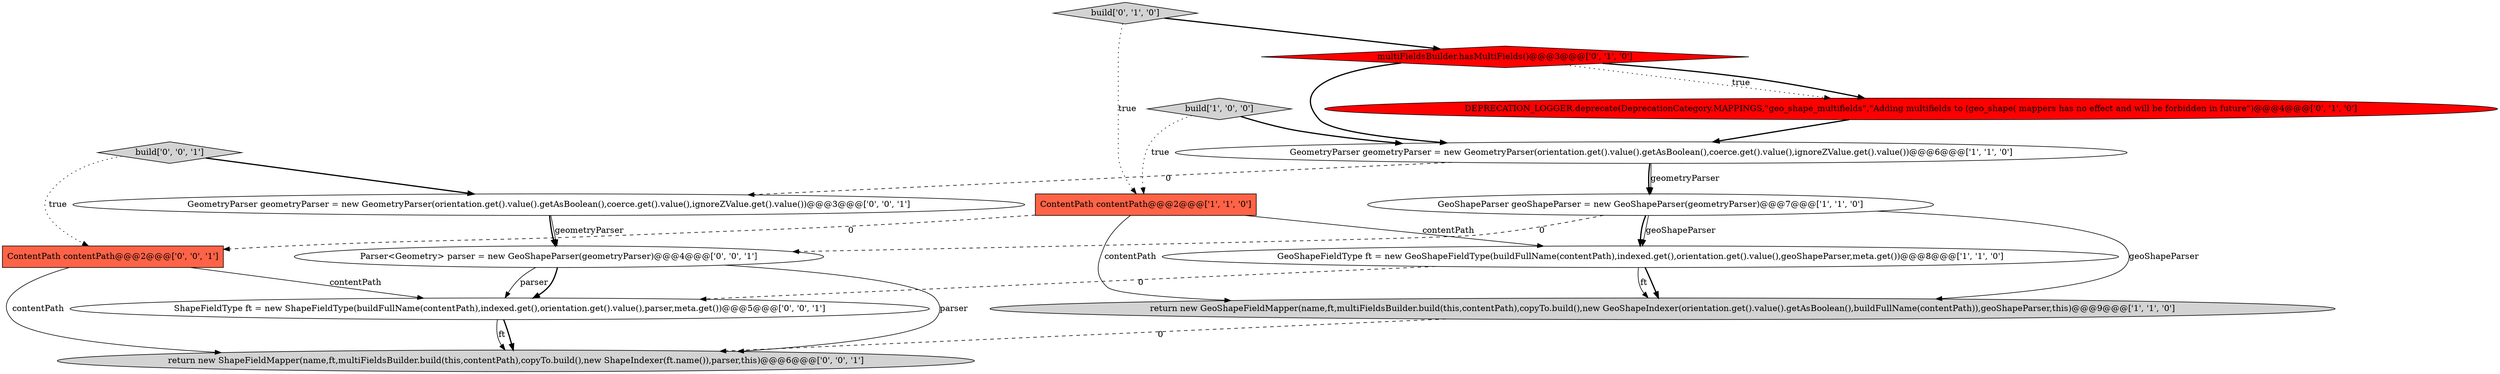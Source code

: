 digraph {
0 [style = filled, label = "GeometryParser geometryParser = new GeometryParser(orientation.get().value().getAsBoolean(),coerce.get().value(),ignoreZValue.get().value())@@@6@@@['1', '1', '0']", fillcolor = white, shape = ellipse image = "AAA0AAABBB1BBB"];
5 [style = filled, label = "build['1', '0', '0']", fillcolor = lightgray, shape = diamond image = "AAA0AAABBB1BBB"];
6 [style = filled, label = "multiFieldsBuilder.hasMultiFields()@@@3@@@['0', '1', '0']", fillcolor = red, shape = diamond image = "AAA1AAABBB2BBB"];
3 [style = filled, label = "ContentPath contentPath@@@2@@@['1', '1', '0']", fillcolor = tomato, shape = box image = "AAA0AAABBB1BBB"];
9 [style = filled, label = "GeometryParser geometryParser = new GeometryParser(orientation.get().value().getAsBoolean(),coerce.get().value(),ignoreZValue.get().value())@@@3@@@['0', '0', '1']", fillcolor = white, shape = ellipse image = "AAA0AAABBB3BBB"];
8 [style = filled, label = "DEPRECATION_LOGGER.deprecate(DeprecationCategory.MAPPINGS,\"geo_shape_multifields\",\"Adding multifields to (geo_shape( mappers has no effect and will be forbidden in future\")@@@4@@@['0', '1', '0']", fillcolor = red, shape = ellipse image = "AAA1AAABBB2BBB"];
13 [style = filled, label = "ShapeFieldType ft = new ShapeFieldType(buildFullName(contentPath),indexed.get(),orientation.get().value(),parser,meta.get())@@@5@@@['0', '0', '1']", fillcolor = white, shape = ellipse image = "AAA0AAABBB3BBB"];
12 [style = filled, label = "build['0', '0', '1']", fillcolor = lightgray, shape = diamond image = "AAA0AAABBB3BBB"];
7 [style = filled, label = "build['0', '1', '0']", fillcolor = lightgray, shape = diamond image = "AAA0AAABBB2BBB"];
14 [style = filled, label = "ContentPath contentPath@@@2@@@['0', '0', '1']", fillcolor = tomato, shape = box image = "AAA0AAABBB3BBB"];
4 [style = filled, label = "GeoShapeParser geoShapeParser = new GeoShapeParser(geometryParser)@@@7@@@['1', '1', '0']", fillcolor = white, shape = ellipse image = "AAA0AAABBB1BBB"];
1 [style = filled, label = "return new GeoShapeFieldMapper(name,ft,multiFieldsBuilder.build(this,contentPath),copyTo.build(),new GeoShapeIndexer(orientation.get().value().getAsBoolean(),buildFullName(contentPath)),geoShapeParser,this)@@@9@@@['1', '1', '0']", fillcolor = lightgray, shape = ellipse image = "AAA0AAABBB1BBB"];
10 [style = filled, label = "return new ShapeFieldMapper(name,ft,multiFieldsBuilder.build(this,contentPath),copyTo.build(),new ShapeIndexer(ft.name()),parser,this)@@@6@@@['0', '0', '1']", fillcolor = lightgray, shape = ellipse image = "AAA0AAABBB3BBB"];
11 [style = filled, label = "Parser<Geometry> parser = new GeoShapeParser(geometryParser)@@@4@@@['0', '0', '1']", fillcolor = white, shape = ellipse image = "AAA0AAABBB3BBB"];
2 [style = filled, label = "GeoShapeFieldType ft = new GeoShapeFieldType(buildFullName(contentPath),indexed.get(),orientation.get().value(),geoShapeParser,meta.get())@@@8@@@['1', '1', '0']", fillcolor = white, shape = ellipse image = "AAA0AAABBB1BBB"];
14->10 [style = solid, label="contentPath"];
13->10 [style = bold, label=""];
0->4 [style = solid, label="geometryParser"];
9->11 [style = bold, label=""];
4->2 [style = solid, label="geoShapeParser"];
2->1 [style = bold, label=""];
3->2 [style = solid, label="contentPath"];
3->1 [style = solid, label="contentPath"];
9->11 [style = solid, label="geometryParser"];
6->0 [style = bold, label=""];
4->2 [style = bold, label=""];
1->10 [style = dashed, label="0"];
5->3 [style = dotted, label="true"];
4->1 [style = solid, label="geoShapeParser"];
11->13 [style = solid, label="parser"];
12->9 [style = bold, label=""];
8->0 [style = bold, label=""];
12->14 [style = dotted, label="true"];
14->13 [style = solid, label="contentPath"];
5->0 [style = bold, label=""];
13->10 [style = solid, label="ft"];
0->4 [style = bold, label=""];
2->1 [style = solid, label="ft"];
6->8 [style = dotted, label="true"];
7->3 [style = dotted, label="true"];
2->13 [style = dashed, label="0"];
11->13 [style = bold, label=""];
6->8 [style = bold, label=""];
7->6 [style = bold, label=""];
11->10 [style = solid, label="parser"];
0->9 [style = dashed, label="0"];
4->11 [style = dashed, label="0"];
3->14 [style = dashed, label="0"];
}
